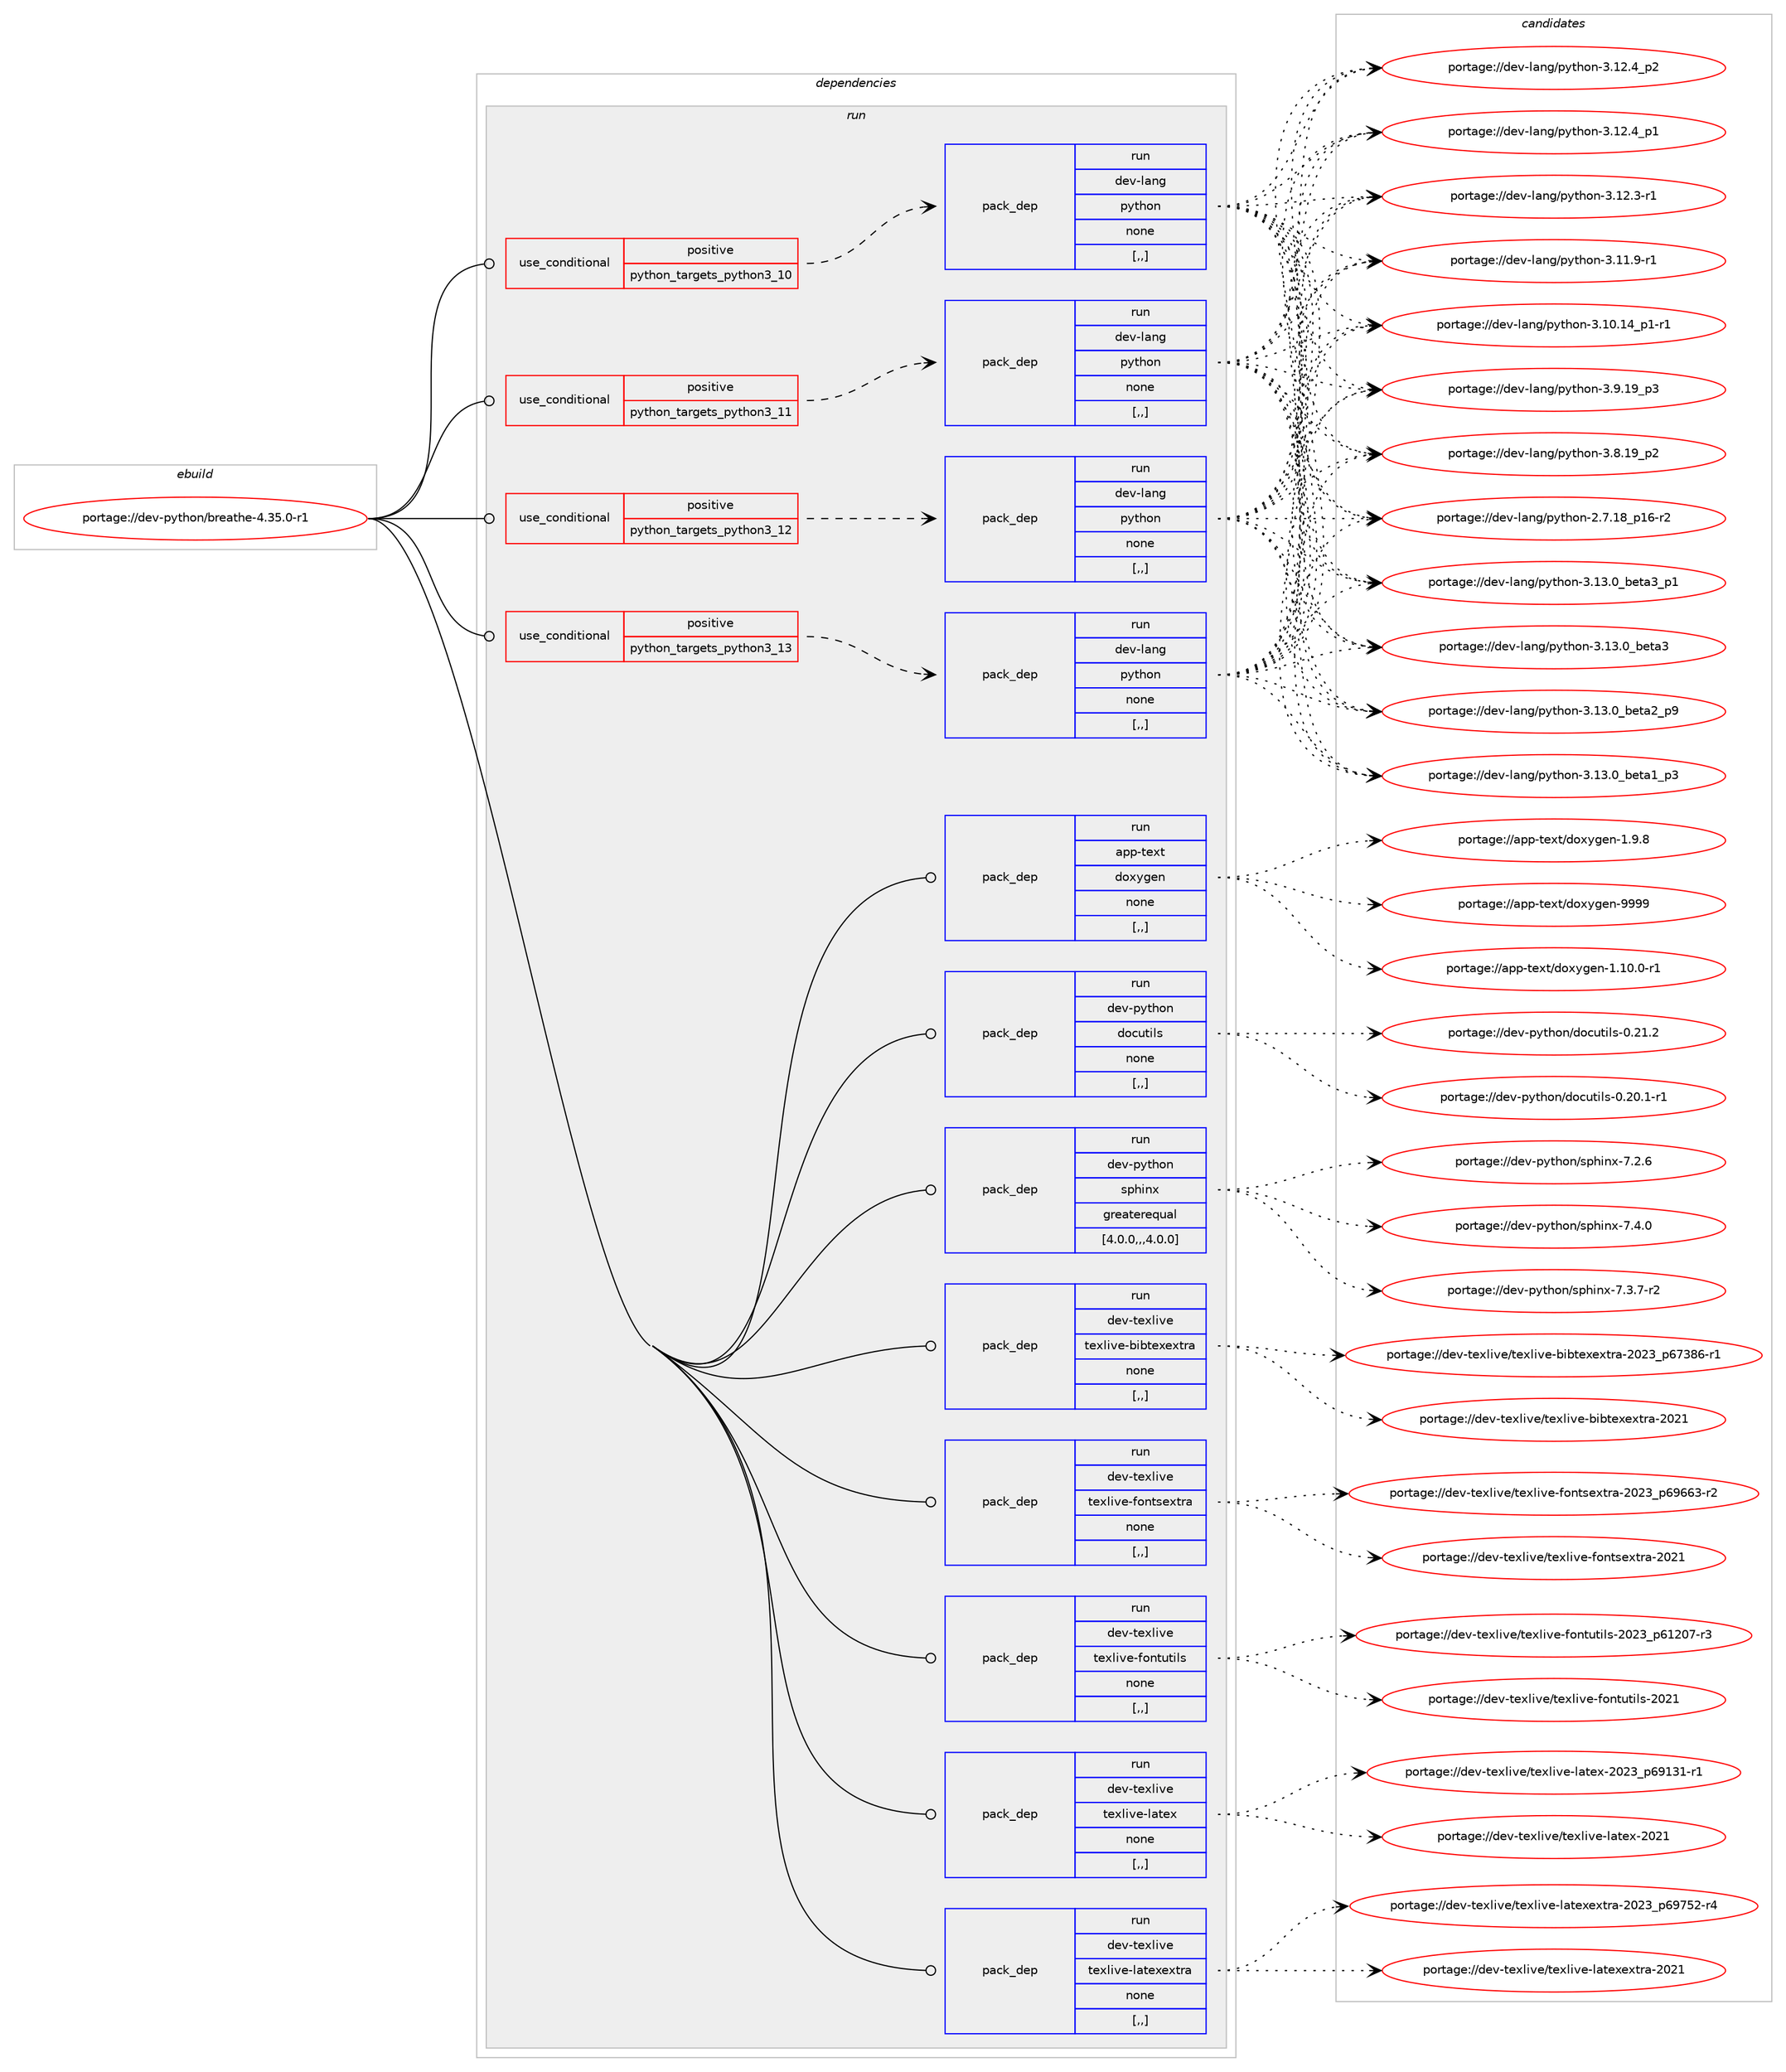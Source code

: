 digraph prolog {

# *************
# Graph options
# *************

newrank=true;
concentrate=true;
compound=true;
graph [rankdir=LR,fontname=Helvetica,fontsize=10,ranksep=1.5];#, ranksep=2.5, nodesep=0.2];
edge  [arrowhead=vee];
node  [fontname=Helvetica,fontsize=10];

# **********
# The ebuild
# **********

subgraph cluster_leftcol {
color=gray;
rank=same;
label=<<i>ebuild</i>>;
id [label="portage://dev-python/breathe-4.35.0-r1", color=red, width=4, href="../dev-python/breathe-4.35.0-r1.svg"];
}

# ****************
# The dependencies
# ****************

subgraph cluster_midcol {
color=gray;
label=<<i>dependencies</i>>;
subgraph cluster_compile {
fillcolor="#eeeeee";
style=filled;
label=<<i>compile</i>>;
}
subgraph cluster_compileandrun {
fillcolor="#eeeeee";
style=filled;
label=<<i>compile and run</i>>;
}
subgraph cluster_run {
fillcolor="#eeeeee";
style=filled;
label=<<i>run</i>>;
subgraph cond31084 {
dependency141999 [label=<<TABLE BORDER="0" CELLBORDER="1" CELLSPACING="0" CELLPADDING="4"><TR><TD ROWSPAN="3" CELLPADDING="10">use_conditional</TD></TR><TR><TD>positive</TD></TR><TR><TD>python_targets_python3_10</TD></TR></TABLE>>, shape=none, color=red];
subgraph pack109686 {
dependency142000 [label=<<TABLE BORDER="0" CELLBORDER="1" CELLSPACING="0" CELLPADDING="4" WIDTH="220"><TR><TD ROWSPAN="6" CELLPADDING="30">pack_dep</TD></TR><TR><TD WIDTH="110">run</TD></TR><TR><TD>dev-lang</TD></TR><TR><TD>python</TD></TR><TR><TD>none</TD></TR><TR><TD>[,,]</TD></TR></TABLE>>, shape=none, color=blue];
}
dependency141999:e -> dependency142000:w [weight=20,style="dashed",arrowhead="vee"];
}
id:e -> dependency141999:w [weight=20,style="solid",arrowhead="odot"];
subgraph cond31085 {
dependency142001 [label=<<TABLE BORDER="0" CELLBORDER="1" CELLSPACING="0" CELLPADDING="4"><TR><TD ROWSPAN="3" CELLPADDING="10">use_conditional</TD></TR><TR><TD>positive</TD></TR><TR><TD>python_targets_python3_11</TD></TR></TABLE>>, shape=none, color=red];
subgraph pack109687 {
dependency142002 [label=<<TABLE BORDER="0" CELLBORDER="1" CELLSPACING="0" CELLPADDING="4" WIDTH="220"><TR><TD ROWSPAN="6" CELLPADDING="30">pack_dep</TD></TR><TR><TD WIDTH="110">run</TD></TR><TR><TD>dev-lang</TD></TR><TR><TD>python</TD></TR><TR><TD>none</TD></TR><TR><TD>[,,]</TD></TR></TABLE>>, shape=none, color=blue];
}
dependency142001:e -> dependency142002:w [weight=20,style="dashed",arrowhead="vee"];
}
id:e -> dependency142001:w [weight=20,style="solid",arrowhead="odot"];
subgraph cond31086 {
dependency142003 [label=<<TABLE BORDER="0" CELLBORDER="1" CELLSPACING="0" CELLPADDING="4"><TR><TD ROWSPAN="3" CELLPADDING="10">use_conditional</TD></TR><TR><TD>positive</TD></TR><TR><TD>python_targets_python3_12</TD></TR></TABLE>>, shape=none, color=red];
subgraph pack109688 {
dependency142004 [label=<<TABLE BORDER="0" CELLBORDER="1" CELLSPACING="0" CELLPADDING="4" WIDTH="220"><TR><TD ROWSPAN="6" CELLPADDING="30">pack_dep</TD></TR><TR><TD WIDTH="110">run</TD></TR><TR><TD>dev-lang</TD></TR><TR><TD>python</TD></TR><TR><TD>none</TD></TR><TR><TD>[,,]</TD></TR></TABLE>>, shape=none, color=blue];
}
dependency142003:e -> dependency142004:w [weight=20,style="dashed",arrowhead="vee"];
}
id:e -> dependency142003:w [weight=20,style="solid",arrowhead="odot"];
subgraph cond31087 {
dependency142005 [label=<<TABLE BORDER="0" CELLBORDER="1" CELLSPACING="0" CELLPADDING="4"><TR><TD ROWSPAN="3" CELLPADDING="10">use_conditional</TD></TR><TR><TD>positive</TD></TR><TR><TD>python_targets_python3_13</TD></TR></TABLE>>, shape=none, color=red];
subgraph pack109689 {
dependency142006 [label=<<TABLE BORDER="0" CELLBORDER="1" CELLSPACING="0" CELLPADDING="4" WIDTH="220"><TR><TD ROWSPAN="6" CELLPADDING="30">pack_dep</TD></TR><TR><TD WIDTH="110">run</TD></TR><TR><TD>dev-lang</TD></TR><TR><TD>python</TD></TR><TR><TD>none</TD></TR><TR><TD>[,,]</TD></TR></TABLE>>, shape=none, color=blue];
}
dependency142005:e -> dependency142006:w [weight=20,style="dashed",arrowhead="vee"];
}
id:e -> dependency142005:w [weight=20,style="solid",arrowhead="odot"];
subgraph pack109690 {
dependency142007 [label=<<TABLE BORDER="0" CELLBORDER="1" CELLSPACING="0" CELLPADDING="4" WIDTH="220"><TR><TD ROWSPAN="6" CELLPADDING="30">pack_dep</TD></TR><TR><TD WIDTH="110">run</TD></TR><TR><TD>app-text</TD></TR><TR><TD>doxygen</TD></TR><TR><TD>none</TD></TR><TR><TD>[,,]</TD></TR></TABLE>>, shape=none, color=blue];
}
id:e -> dependency142007:w [weight=20,style="solid",arrowhead="odot"];
subgraph pack109691 {
dependency142008 [label=<<TABLE BORDER="0" CELLBORDER="1" CELLSPACING="0" CELLPADDING="4" WIDTH="220"><TR><TD ROWSPAN="6" CELLPADDING="30">pack_dep</TD></TR><TR><TD WIDTH="110">run</TD></TR><TR><TD>dev-python</TD></TR><TR><TD>docutils</TD></TR><TR><TD>none</TD></TR><TR><TD>[,,]</TD></TR></TABLE>>, shape=none, color=blue];
}
id:e -> dependency142008:w [weight=20,style="solid",arrowhead="odot"];
subgraph pack109692 {
dependency142009 [label=<<TABLE BORDER="0" CELLBORDER="1" CELLSPACING="0" CELLPADDING="4" WIDTH="220"><TR><TD ROWSPAN="6" CELLPADDING="30">pack_dep</TD></TR><TR><TD WIDTH="110">run</TD></TR><TR><TD>dev-python</TD></TR><TR><TD>sphinx</TD></TR><TR><TD>greaterequal</TD></TR><TR><TD>[4.0.0,,,4.0.0]</TD></TR></TABLE>>, shape=none, color=blue];
}
id:e -> dependency142009:w [weight=20,style="solid",arrowhead="odot"];
subgraph pack109693 {
dependency142010 [label=<<TABLE BORDER="0" CELLBORDER="1" CELLSPACING="0" CELLPADDING="4" WIDTH="220"><TR><TD ROWSPAN="6" CELLPADDING="30">pack_dep</TD></TR><TR><TD WIDTH="110">run</TD></TR><TR><TD>dev-texlive</TD></TR><TR><TD>texlive-bibtexextra</TD></TR><TR><TD>none</TD></TR><TR><TD>[,,]</TD></TR></TABLE>>, shape=none, color=blue];
}
id:e -> dependency142010:w [weight=20,style="solid",arrowhead="odot"];
subgraph pack109694 {
dependency142011 [label=<<TABLE BORDER="0" CELLBORDER="1" CELLSPACING="0" CELLPADDING="4" WIDTH="220"><TR><TD ROWSPAN="6" CELLPADDING="30">pack_dep</TD></TR><TR><TD WIDTH="110">run</TD></TR><TR><TD>dev-texlive</TD></TR><TR><TD>texlive-fontsextra</TD></TR><TR><TD>none</TD></TR><TR><TD>[,,]</TD></TR></TABLE>>, shape=none, color=blue];
}
id:e -> dependency142011:w [weight=20,style="solid",arrowhead="odot"];
subgraph pack109695 {
dependency142012 [label=<<TABLE BORDER="0" CELLBORDER="1" CELLSPACING="0" CELLPADDING="4" WIDTH="220"><TR><TD ROWSPAN="6" CELLPADDING="30">pack_dep</TD></TR><TR><TD WIDTH="110">run</TD></TR><TR><TD>dev-texlive</TD></TR><TR><TD>texlive-fontutils</TD></TR><TR><TD>none</TD></TR><TR><TD>[,,]</TD></TR></TABLE>>, shape=none, color=blue];
}
id:e -> dependency142012:w [weight=20,style="solid",arrowhead="odot"];
subgraph pack109696 {
dependency142013 [label=<<TABLE BORDER="0" CELLBORDER="1" CELLSPACING="0" CELLPADDING="4" WIDTH="220"><TR><TD ROWSPAN="6" CELLPADDING="30">pack_dep</TD></TR><TR><TD WIDTH="110">run</TD></TR><TR><TD>dev-texlive</TD></TR><TR><TD>texlive-latex</TD></TR><TR><TD>none</TD></TR><TR><TD>[,,]</TD></TR></TABLE>>, shape=none, color=blue];
}
id:e -> dependency142013:w [weight=20,style="solid",arrowhead="odot"];
subgraph pack109697 {
dependency142014 [label=<<TABLE BORDER="0" CELLBORDER="1" CELLSPACING="0" CELLPADDING="4" WIDTH="220"><TR><TD ROWSPAN="6" CELLPADDING="30">pack_dep</TD></TR><TR><TD WIDTH="110">run</TD></TR><TR><TD>dev-texlive</TD></TR><TR><TD>texlive-latexextra</TD></TR><TR><TD>none</TD></TR><TR><TD>[,,]</TD></TR></TABLE>>, shape=none, color=blue];
}
id:e -> dependency142014:w [weight=20,style="solid",arrowhead="odot"];
}
}

# **************
# The candidates
# **************

subgraph cluster_choices {
rank=same;
color=gray;
label=<<i>candidates</i>>;

subgraph choice109686 {
color=black;
nodesep=1;
choice10010111845108971101034711212111610411111045514649514648959810111697519511249 [label="portage://dev-lang/python-3.13.0_beta3_p1", color=red, width=4,href="../dev-lang/python-3.13.0_beta3_p1.svg"];
choice1001011184510897110103471121211161041111104551464951464895981011169751 [label="portage://dev-lang/python-3.13.0_beta3", color=red, width=4,href="../dev-lang/python-3.13.0_beta3.svg"];
choice10010111845108971101034711212111610411111045514649514648959810111697509511257 [label="portage://dev-lang/python-3.13.0_beta2_p9", color=red, width=4,href="../dev-lang/python-3.13.0_beta2_p9.svg"];
choice10010111845108971101034711212111610411111045514649514648959810111697499511251 [label="portage://dev-lang/python-3.13.0_beta1_p3", color=red, width=4,href="../dev-lang/python-3.13.0_beta1_p3.svg"];
choice100101118451089711010347112121116104111110455146495046529511250 [label="portage://dev-lang/python-3.12.4_p2", color=red, width=4,href="../dev-lang/python-3.12.4_p2.svg"];
choice100101118451089711010347112121116104111110455146495046529511249 [label="portage://dev-lang/python-3.12.4_p1", color=red, width=4,href="../dev-lang/python-3.12.4_p1.svg"];
choice100101118451089711010347112121116104111110455146495046514511449 [label="portage://dev-lang/python-3.12.3-r1", color=red, width=4,href="../dev-lang/python-3.12.3-r1.svg"];
choice100101118451089711010347112121116104111110455146494946574511449 [label="portage://dev-lang/python-3.11.9-r1", color=red, width=4,href="../dev-lang/python-3.11.9-r1.svg"];
choice100101118451089711010347112121116104111110455146494846495295112494511449 [label="portage://dev-lang/python-3.10.14_p1-r1", color=red, width=4,href="../dev-lang/python-3.10.14_p1-r1.svg"];
choice100101118451089711010347112121116104111110455146574649579511251 [label="portage://dev-lang/python-3.9.19_p3", color=red, width=4,href="../dev-lang/python-3.9.19_p3.svg"];
choice100101118451089711010347112121116104111110455146564649579511250 [label="portage://dev-lang/python-3.8.19_p2", color=red, width=4,href="../dev-lang/python-3.8.19_p2.svg"];
choice100101118451089711010347112121116104111110455046554649569511249544511450 [label="portage://dev-lang/python-2.7.18_p16-r2", color=red, width=4,href="../dev-lang/python-2.7.18_p16-r2.svg"];
dependency142000:e -> choice10010111845108971101034711212111610411111045514649514648959810111697519511249:w [style=dotted,weight="100"];
dependency142000:e -> choice1001011184510897110103471121211161041111104551464951464895981011169751:w [style=dotted,weight="100"];
dependency142000:e -> choice10010111845108971101034711212111610411111045514649514648959810111697509511257:w [style=dotted,weight="100"];
dependency142000:e -> choice10010111845108971101034711212111610411111045514649514648959810111697499511251:w [style=dotted,weight="100"];
dependency142000:e -> choice100101118451089711010347112121116104111110455146495046529511250:w [style=dotted,weight="100"];
dependency142000:e -> choice100101118451089711010347112121116104111110455146495046529511249:w [style=dotted,weight="100"];
dependency142000:e -> choice100101118451089711010347112121116104111110455146495046514511449:w [style=dotted,weight="100"];
dependency142000:e -> choice100101118451089711010347112121116104111110455146494946574511449:w [style=dotted,weight="100"];
dependency142000:e -> choice100101118451089711010347112121116104111110455146494846495295112494511449:w [style=dotted,weight="100"];
dependency142000:e -> choice100101118451089711010347112121116104111110455146574649579511251:w [style=dotted,weight="100"];
dependency142000:e -> choice100101118451089711010347112121116104111110455146564649579511250:w [style=dotted,weight="100"];
dependency142000:e -> choice100101118451089711010347112121116104111110455046554649569511249544511450:w [style=dotted,weight="100"];
}
subgraph choice109687 {
color=black;
nodesep=1;
choice10010111845108971101034711212111610411111045514649514648959810111697519511249 [label="portage://dev-lang/python-3.13.0_beta3_p1", color=red, width=4,href="../dev-lang/python-3.13.0_beta3_p1.svg"];
choice1001011184510897110103471121211161041111104551464951464895981011169751 [label="portage://dev-lang/python-3.13.0_beta3", color=red, width=4,href="../dev-lang/python-3.13.0_beta3.svg"];
choice10010111845108971101034711212111610411111045514649514648959810111697509511257 [label="portage://dev-lang/python-3.13.0_beta2_p9", color=red, width=4,href="../dev-lang/python-3.13.0_beta2_p9.svg"];
choice10010111845108971101034711212111610411111045514649514648959810111697499511251 [label="portage://dev-lang/python-3.13.0_beta1_p3", color=red, width=4,href="../dev-lang/python-3.13.0_beta1_p3.svg"];
choice100101118451089711010347112121116104111110455146495046529511250 [label="portage://dev-lang/python-3.12.4_p2", color=red, width=4,href="../dev-lang/python-3.12.4_p2.svg"];
choice100101118451089711010347112121116104111110455146495046529511249 [label="portage://dev-lang/python-3.12.4_p1", color=red, width=4,href="../dev-lang/python-3.12.4_p1.svg"];
choice100101118451089711010347112121116104111110455146495046514511449 [label="portage://dev-lang/python-3.12.3-r1", color=red, width=4,href="../dev-lang/python-3.12.3-r1.svg"];
choice100101118451089711010347112121116104111110455146494946574511449 [label="portage://dev-lang/python-3.11.9-r1", color=red, width=4,href="../dev-lang/python-3.11.9-r1.svg"];
choice100101118451089711010347112121116104111110455146494846495295112494511449 [label="portage://dev-lang/python-3.10.14_p1-r1", color=red, width=4,href="../dev-lang/python-3.10.14_p1-r1.svg"];
choice100101118451089711010347112121116104111110455146574649579511251 [label="portage://dev-lang/python-3.9.19_p3", color=red, width=4,href="../dev-lang/python-3.9.19_p3.svg"];
choice100101118451089711010347112121116104111110455146564649579511250 [label="portage://dev-lang/python-3.8.19_p2", color=red, width=4,href="../dev-lang/python-3.8.19_p2.svg"];
choice100101118451089711010347112121116104111110455046554649569511249544511450 [label="portage://dev-lang/python-2.7.18_p16-r2", color=red, width=4,href="../dev-lang/python-2.7.18_p16-r2.svg"];
dependency142002:e -> choice10010111845108971101034711212111610411111045514649514648959810111697519511249:w [style=dotted,weight="100"];
dependency142002:e -> choice1001011184510897110103471121211161041111104551464951464895981011169751:w [style=dotted,weight="100"];
dependency142002:e -> choice10010111845108971101034711212111610411111045514649514648959810111697509511257:w [style=dotted,weight="100"];
dependency142002:e -> choice10010111845108971101034711212111610411111045514649514648959810111697499511251:w [style=dotted,weight="100"];
dependency142002:e -> choice100101118451089711010347112121116104111110455146495046529511250:w [style=dotted,weight="100"];
dependency142002:e -> choice100101118451089711010347112121116104111110455146495046529511249:w [style=dotted,weight="100"];
dependency142002:e -> choice100101118451089711010347112121116104111110455146495046514511449:w [style=dotted,weight="100"];
dependency142002:e -> choice100101118451089711010347112121116104111110455146494946574511449:w [style=dotted,weight="100"];
dependency142002:e -> choice100101118451089711010347112121116104111110455146494846495295112494511449:w [style=dotted,weight="100"];
dependency142002:e -> choice100101118451089711010347112121116104111110455146574649579511251:w [style=dotted,weight="100"];
dependency142002:e -> choice100101118451089711010347112121116104111110455146564649579511250:w [style=dotted,weight="100"];
dependency142002:e -> choice100101118451089711010347112121116104111110455046554649569511249544511450:w [style=dotted,weight="100"];
}
subgraph choice109688 {
color=black;
nodesep=1;
choice10010111845108971101034711212111610411111045514649514648959810111697519511249 [label="portage://dev-lang/python-3.13.0_beta3_p1", color=red, width=4,href="../dev-lang/python-3.13.0_beta3_p1.svg"];
choice1001011184510897110103471121211161041111104551464951464895981011169751 [label="portage://dev-lang/python-3.13.0_beta3", color=red, width=4,href="../dev-lang/python-3.13.0_beta3.svg"];
choice10010111845108971101034711212111610411111045514649514648959810111697509511257 [label="portage://dev-lang/python-3.13.0_beta2_p9", color=red, width=4,href="../dev-lang/python-3.13.0_beta2_p9.svg"];
choice10010111845108971101034711212111610411111045514649514648959810111697499511251 [label="portage://dev-lang/python-3.13.0_beta1_p3", color=red, width=4,href="../dev-lang/python-3.13.0_beta1_p3.svg"];
choice100101118451089711010347112121116104111110455146495046529511250 [label="portage://dev-lang/python-3.12.4_p2", color=red, width=4,href="../dev-lang/python-3.12.4_p2.svg"];
choice100101118451089711010347112121116104111110455146495046529511249 [label="portage://dev-lang/python-3.12.4_p1", color=red, width=4,href="../dev-lang/python-3.12.4_p1.svg"];
choice100101118451089711010347112121116104111110455146495046514511449 [label="portage://dev-lang/python-3.12.3-r1", color=red, width=4,href="../dev-lang/python-3.12.3-r1.svg"];
choice100101118451089711010347112121116104111110455146494946574511449 [label="portage://dev-lang/python-3.11.9-r1", color=red, width=4,href="../dev-lang/python-3.11.9-r1.svg"];
choice100101118451089711010347112121116104111110455146494846495295112494511449 [label="portage://dev-lang/python-3.10.14_p1-r1", color=red, width=4,href="../dev-lang/python-3.10.14_p1-r1.svg"];
choice100101118451089711010347112121116104111110455146574649579511251 [label="portage://dev-lang/python-3.9.19_p3", color=red, width=4,href="../dev-lang/python-3.9.19_p3.svg"];
choice100101118451089711010347112121116104111110455146564649579511250 [label="portage://dev-lang/python-3.8.19_p2", color=red, width=4,href="../dev-lang/python-3.8.19_p2.svg"];
choice100101118451089711010347112121116104111110455046554649569511249544511450 [label="portage://dev-lang/python-2.7.18_p16-r2", color=red, width=4,href="../dev-lang/python-2.7.18_p16-r2.svg"];
dependency142004:e -> choice10010111845108971101034711212111610411111045514649514648959810111697519511249:w [style=dotted,weight="100"];
dependency142004:e -> choice1001011184510897110103471121211161041111104551464951464895981011169751:w [style=dotted,weight="100"];
dependency142004:e -> choice10010111845108971101034711212111610411111045514649514648959810111697509511257:w [style=dotted,weight="100"];
dependency142004:e -> choice10010111845108971101034711212111610411111045514649514648959810111697499511251:w [style=dotted,weight="100"];
dependency142004:e -> choice100101118451089711010347112121116104111110455146495046529511250:w [style=dotted,weight="100"];
dependency142004:e -> choice100101118451089711010347112121116104111110455146495046529511249:w [style=dotted,weight="100"];
dependency142004:e -> choice100101118451089711010347112121116104111110455146495046514511449:w [style=dotted,weight="100"];
dependency142004:e -> choice100101118451089711010347112121116104111110455146494946574511449:w [style=dotted,weight="100"];
dependency142004:e -> choice100101118451089711010347112121116104111110455146494846495295112494511449:w [style=dotted,weight="100"];
dependency142004:e -> choice100101118451089711010347112121116104111110455146574649579511251:w [style=dotted,weight="100"];
dependency142004:e -> choice100101118451089711010347112121116104111110455146564649579511250:w [style=dotted,weight="100"];
dependency142004:e -> choice100101118451089711010347112121116104111110455046554649569511249544511450:w [style=dotted,weight="100"];
}
subgraph choice109689 {
color=black;
nodesep=1;
choice10010111845108971101034711212111610411111045514649514648959810111697519511249 [label="portage://dev-lang/python-3.13.0_beta3_p1", color=red, width=4,href="../dev-lang/python-3.13.0_beta3_p1.svg"];
choice1001011184510897110103471121211161041111104551464951464895981011169751 [label="portage://dev-lang/python-3.13.0_beta3", color=red, width=4,href="../dev-lang/python-3.13.0_beta3.svg"];
choice10010111845108971101034711212111610411111045514649514648959810111697509511257 [label="portage://dev-lang/python-3.13.0_beta2_p9", color=red, width=4,href="../dev-lang/python-3.13.0_beta2_p9.svg"];
choice10010111845108971101034711212111610411111045514649514648959810111697499511251 [label="portage://dev-lang/python-3.13.0_beta1_p3", color=red, width=4,href="../dev-lang/python-3.13.0_beta1_p3.svg"];
choice100101118451089711010347112121116104111110455146495046529511250 [label="portage://dev-lang/python-3.12.4_p2", color=red, width=4,href="../dev-lang/python-3.12.4_p2.svg"];
choice100101118451089711010347112121116104111110455146495046529511249 [label="portage://dev-lang/python-3.12.4_p1", color=red, width=4,href="../dev-lang/python-3.12.4_p1.svg"];
choice100101118451089711010347112121116104111110455146495046514511449 [label="portage://dev-lang/python-3.12.3-r1", color=red, width=4,href="../dev-lang/python-3.12.3-r1.svg"];
choice100101118451089711010347112121116104111110455146494946574511449 [label="portage://dev-lang/python-3.11.9-r1", color=red, width=4,href="../dev-lang/python-3.11.9-r1.svg"];
choice100101118451089711010347112121116104111110455146494846495295112494511449 [label="portage://dev-lang/python-3.10.14_p1-r1", color=red, width=4,href="../dev-lang/python-3.10.14_p1-r1.svg"];
choice100101118451089711010347112121116104111110455146574649579511251 [label="portage://dev-lang/python-3.9.19_p3", color=red, width=4,href="../dev-lang/python-3.9.19_p3.svg"];
choice100101118451089711010347112121116104111110455146564649579511250 [label="portage://dev-lang/python-3.8.19_p2", color=red, width=4,href="../dev-lang/python-3.8.19_p2.svg"];
choice100101118451089711010347112121116104111110455046554649569511249544511450 [label="portage://dev-lang/python-2.7.18_p16-r2", color=red, width=4,href="../dev-lang/python-2.7.18_p16-r2.svg"];
dependency142006:e -> choice10010111845108971101034711212111610411111045514649514648959810111697519511249:w [style=dotted,weight="100"];
dependency142006:e -> choice1001011184510897110103471121211161041111104551464951464895981011169751:w [style=dotted,weight="100"];
dependency142006:e -> choice10010111845108971101034711212111610411111045514649514648959810111697509511257:w [style=dotted,weight="100"];
dependency142006:e -> choice10010111845108971101034711212111610411111045514649514648959810111697499511251:w [style=dotted,weight="100"];
dependency142006:e -> choice100101118451089711010347112121116104111110455146495046529511250:w [style=dotted,weight="100"];
dependency142006:e -> choice100101118451089711010347112121116104111110455146495046529511249:w [style=dotted,weight="100"];
dependency142006:e -> choice100101118451089711010347112121116104111110455146495046514511449:w [style=dotted,weight="100"];
dependency142006:e -> choice100101118451089711010347112121116104111110455146494946574511449:w [style=dotted,weight="100"];
dependency142006:e -> choice100101118451089711010347112121116104111110455146494846495295112494511449:w [style=dotted,weight="100"];
dependency142006:e -> choice100101118451089711010347112121116104111110455146574649579511251:w [style=dotted,weight="100"];
dependency142006:e -> choice100101118451089711010347112121116104111110455146564649579511250:w [style=dotted,weight="100"];
dependency142006:e -> choice100101118451089711010347112121116104111110455046554649569511249544511450:w [style=dotted,weight="100"];
}
subgraph choice109690 {
color=black;
nodesep=1;
choice9711211245116101120116471001111201211031011104557575757 [label="portage://app-text/doxygen-9999", color=red, width=4,href="../app-text/doxygen-9999.svg"];
choice971121124511610112011647100111120121103101110454946494846484511449 [label="portage://app-text/doxygen-1.10.0-r1", color=red, width=4,href="../app-text/doxygen-1.10.0-r1.svg"];
choice971121124511610112011647100111120121103101110454946574656 [label="portage://app-text/doxygen-1.9.8", color=red, width=4,href="../app-text/doxygen-1.9.8.svg"];
dependency142007:e -> choice9711211245116101120116471001111201211031011104557575757:w [style=dotted,weight="100"];
dependency142007:e -> choice971121124511610112011647100111120121103101110454946494846484511449:w [style=dotted,weight="100"];
dependency142007:e -> choice971121124511610112011647100111120121103101110454946574656:w [style=dotted,weight="100"];
}
subgraph choice109691 {
color=black;
nodesep=1;
choice10010111845112121116104111110471001119911711610510811545484650494650 [label="portage://dev-python/docutils-0.21.2", color=red, width=4,href="../dev-python/docutils-0.21.2.svg"];
choice100101118451121211161041111104710011199117116105108115454846504846494511449 [label="portage://dev-python/docutils-0.20.1-r1", color=red, width=4,href="../dev-python/docutils-0.20.1-r1.svg"];
dependency142008:e -> choice10010111845112121116104111110471001119911711610510811545484650494650:w [style=dotted,weight="100"];
dependency142008:e -> choice100101118451121211161041111104710011199117116105108115454846504846494511449:w [style=dotted,weight="100"];
}
subgraph choice109692 {
color=black;
nodesep=1;
choice1001011184511212111610411111047115112104105110120455546524648 [label="portage://dev-python/sphinx-7.4.0", color=red, width=4,href="../dev-python/sphinx-7.4.0.svg"];
choice10010111845112121116104111110471151121041051101204555465146554511450 [label="portage://dev-python/sphinx-7.3.7-r2", color=red, width=4,href="../dev-python/sphinx-7.3.7-r2.svg"];
choice1001011184511212111610411111047115112104105110120455546504654 [label="portage://dev-python/sphinx-7.2.6", color=red, width=4,href="../dev-python/sphinx-7.2.6.svg"];
dependency142009:e -> choice1001011184511212111610411111047115112104105110120455546524648:w [style=dotted,weight="100"];
dependency142009:e -> choice10010111845112121116104111110471151121041051101204555465146554511450:w [style=dotted,weight="100"];
dependency142009:e -> choice1001011184511212111610411111047115112104105110120455546504654:w [style=dotted,weight="100"];
}
subgraph choice109693 {
color=black;
nodesep=1;
choice10010111845116101120108105118101471161011201081051181014598105981161011201011201161149745504850519511254555156544511449 [label="portage://dev-texlive/texlive-bibtexextra-2023_p67386-r1", color=red, width=4,href="../dev-texlive/texlive-bibtexextra-2023_p67386-r1.svg"];
choice1001011184511610112010810511810147116101120108105118101459810598116101120101120116114974550485049 [label="portage://dev-texlive/texlive-bibtexextra-2021", color=red, width=4,href="../dev-texlive/texlive-bibtexextra-2021.svg"];
dependency142010:e -> choice10010111845116101120108105118101471161011201081051181014598105981161011201011201161149745504850519511254555156544511449:w [style=dotted,weight="100"];
dependency142010:e -> choice1001011184511610112010810511810147116101120108105118101459810598116101120101120116114974550485049:w [style=dotted,weight="100"];
}
subgraph choice109694 {
color=black;
nodesep=1;
choice1001011184511610112010810511810147116101120108105118101451021111101161151011201161149745504850519511254575454514511450 [label="portage://dev-texlive/texlive-fontsextra-2023_p69663-r2", color=red, width=4,href="../dev-texlive/texlive-fontsextra-2023_p69663-r2.svg"];
choice100101118451161011201081051181014711610112010810511810145102111110116115101120116114974550485049 [label="portage://dev-texlive/texlive-fontsextra-2021", color=red, width=4,href="../dev-texlive/texlive-fontsextra-2021.svg"];
dependency142011:e -> choice1001011184511610112010810511810147116101120108105118101451021111101161151011201161149745504850519511254575454514511450:w [style=dotted,weight="100"];
dependency142011:e -> choice100101118451161011201081051181014711610112010810511810145102111110116115101120116114974550485049:w [style=dotted,weight="100"];
}
subgraph choice109695 {
color=black;
nodesep=1;
choice10010111845116101120108105118101471161011201081051181014510211111011611711610510811545504850519511254495048554511451 [label="portage://dev-texlive/texlive-fontutils-2023_p61207-r3", color=red, width=4,href="../dev-texlive/texlive-fontutils-2023_p61207-r3.svg"];
choice1001011184511610112010810511810147116101120108105118101451021111101161171161051081154550485049 [label="portage://dev-texlive/texlive-fontutils-2021", color=red, width=4,href="../dev-texlive/texlive-fontutils-2021.svg"];
dependency142012:e -> choice10010111845116101120108105118101471161011201081051181014510211111011611711610510811545504850519511254495048554511451:w [style=dotted,weight="100"];
dependency142012:e -> choice1001011184511610112010810511810147116101120108105118101451021111101161171161051081154550485049:w [style=dotted,weight="100"];
}
subgraph choice109696 {
color=black;
nodesep=1;
choice1001011184511610112010810511810147116101120108105118101451089711610112045504850519511254574951494511449 [label="portage://dev-texlive/texlive-latex-2023_p69131-r1", color=red, width=4,href="../dev-texlive/texlive-latex-2023_p69131-r1.svg"];
choice100101118451161011201081051181014711610112010810511810145108971161011204550485049 [label="portage://dev-texlive/texlive-latex-2021", color=red, width=4,href="../dev-texlive/texlive-latex-2021.svg"];
dependency142013:e -> choice1001011184511610112010810511810147116101120108105118101451089711610112045504850519511254574951494511449:w [style=dotted,weight="100"];
dependency142013:e -> choice100101118451161011201081051181014711610112010810511810145108971161011204550485049:w [style=dotted,weight="100"];
}
subgraph choice109697 {
color=black;
nodesep=1;
choice100101118451161011201081051181014711610112010810511810145108971161011201011201161149745504850519511254575553504511452 [label="portage://dev-texlive/texlive-latexextra-2023_p69752-r4", color=red, width=4,href="../dev-texlive/texlive-latexextra-2023_p69752-r4.svg"];
choice10010111845116101120108105118101471161011201081051181014510897116101120101120116114974550485049 [label="portage://dev-texlive/texlive-latexextra-2021", color=red, width=4,href="../dev-texlive/texlive-latexextra-2021.svg"];
dependency142014:e -> choice100101118451161011201081051181014711610112010810511810145108971161011201011201161149745504850519511254575553504511452:w [style=dotted,weight="100"];
dependency142014:e -> choice10010111845116101120108105118101471161011201081051181014510897116101120101120116114974550485049:w [style=dotted,weight="100"];
}
}

}

